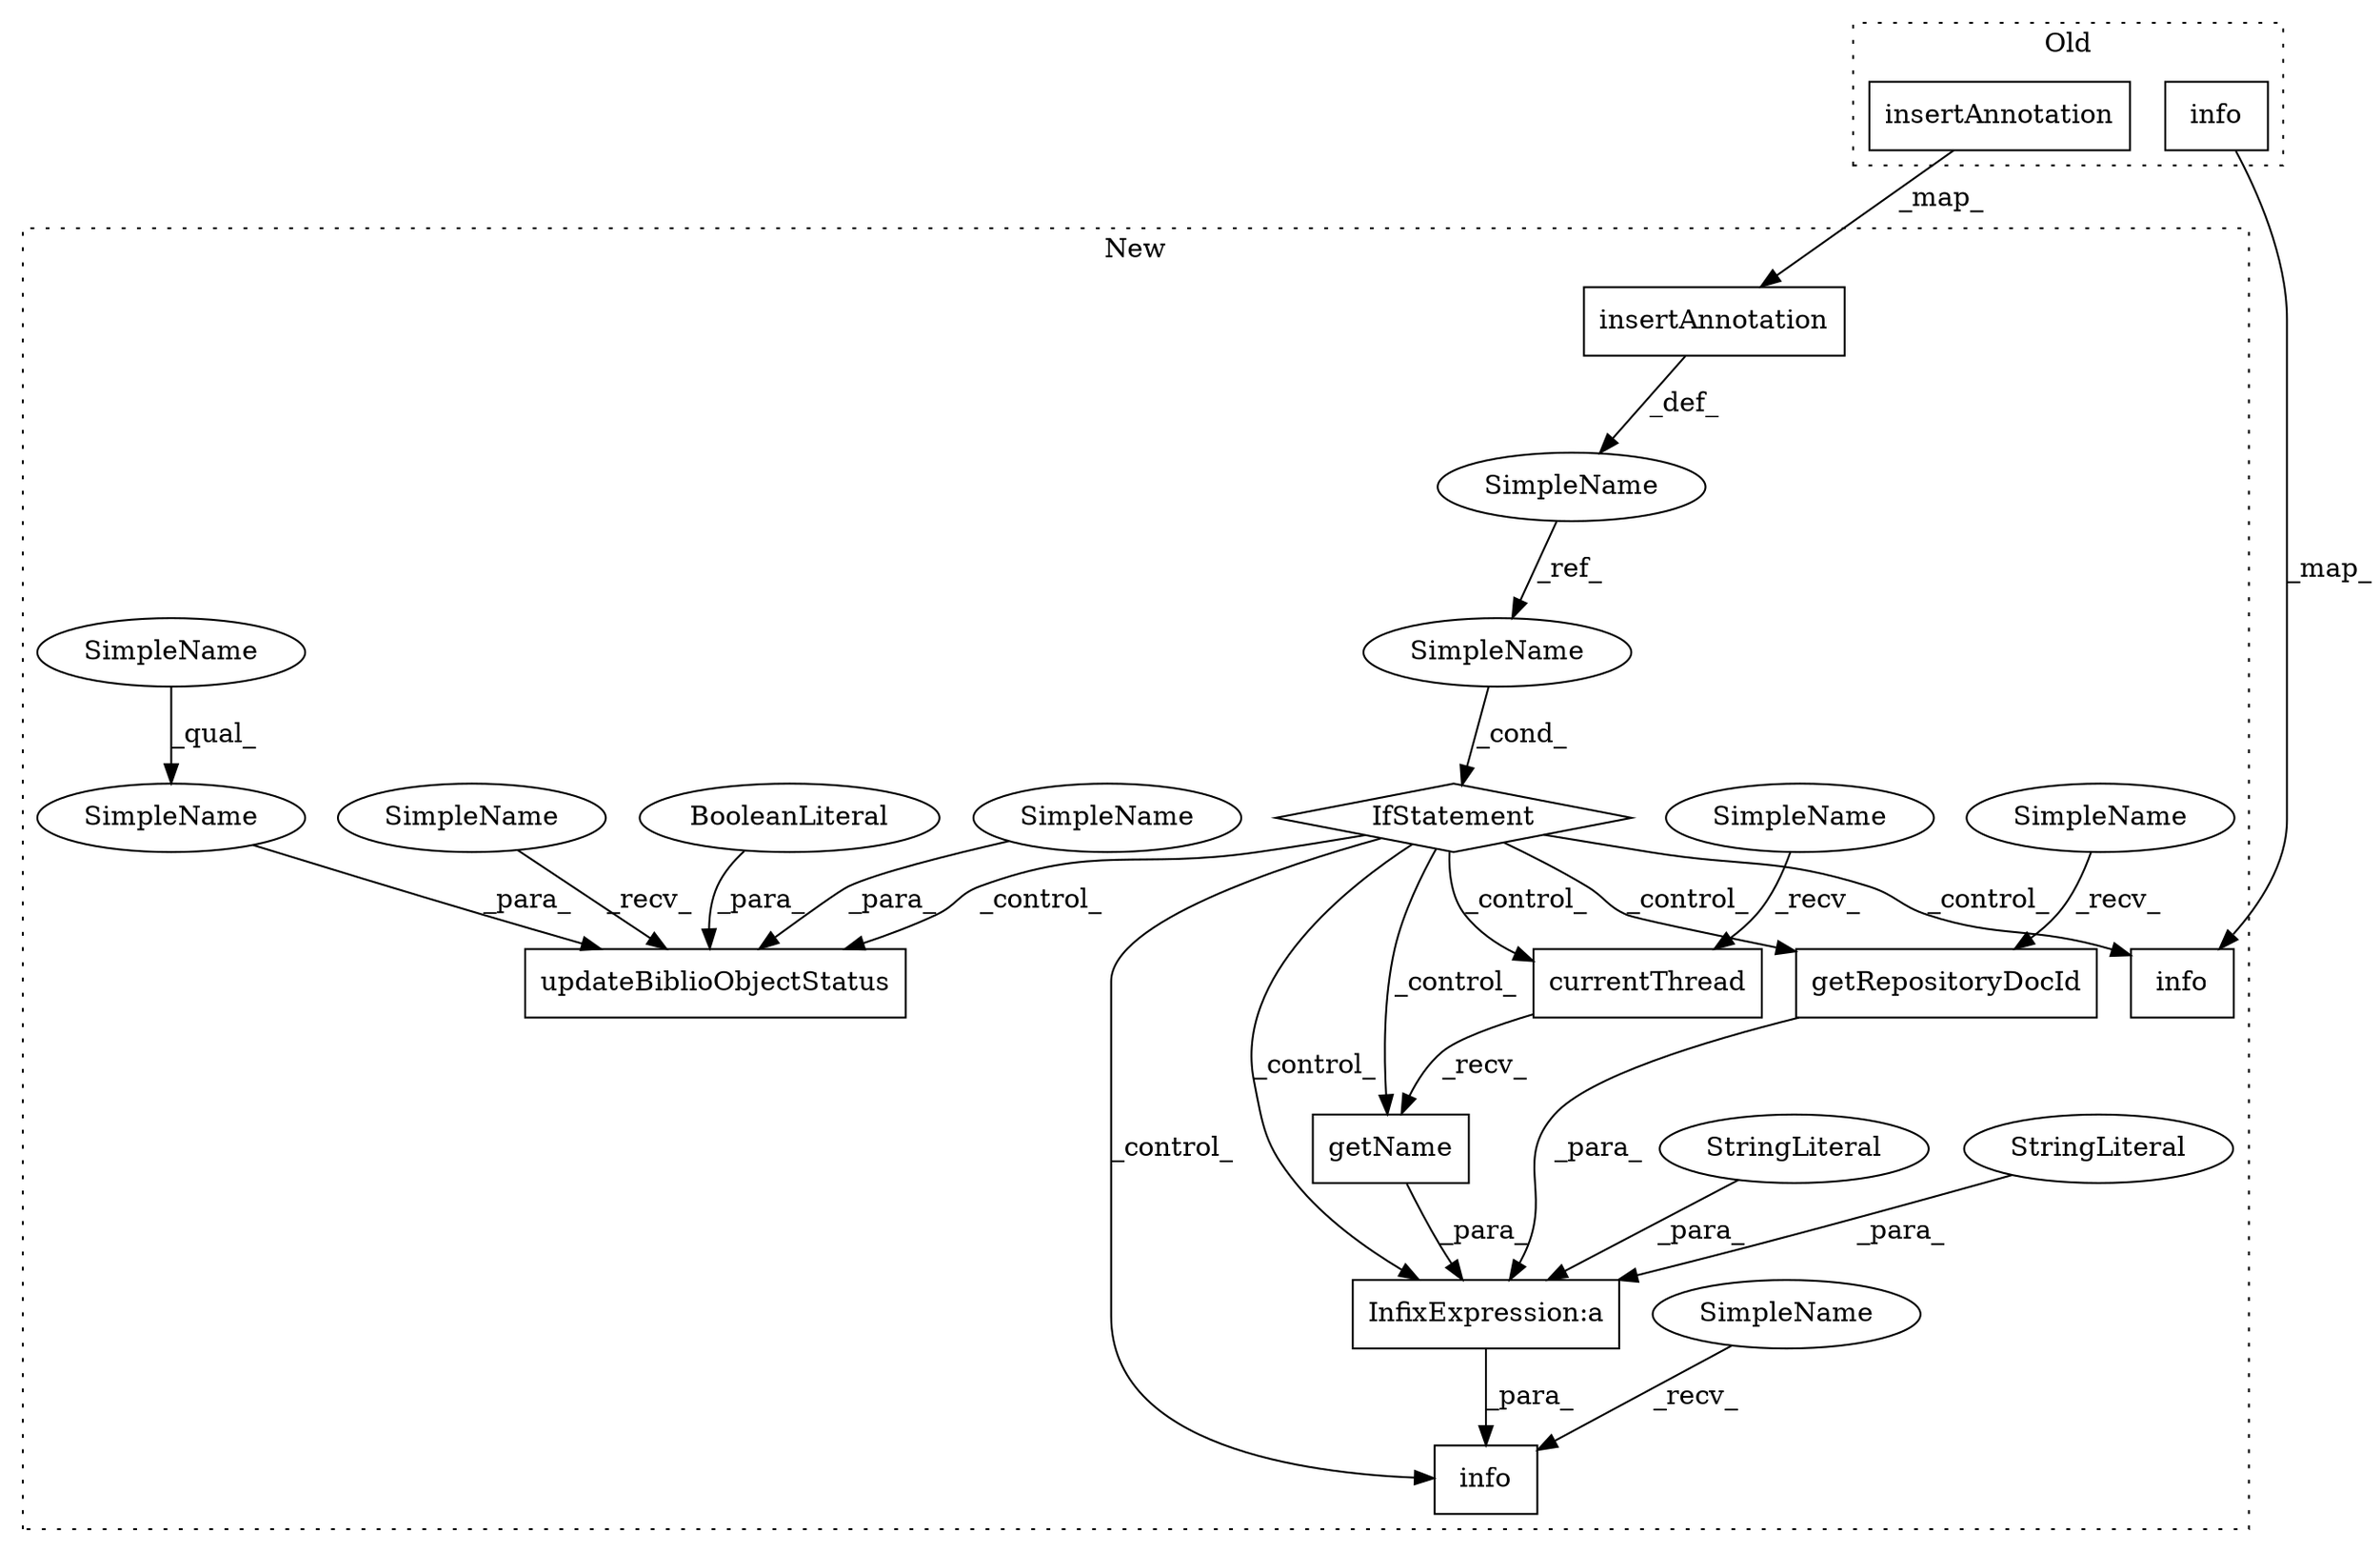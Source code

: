 digraph G {
subgraph cluster0 {
1 [label="info" a="32" s="1823,1949" l="5,1" shape="box"];
16 [label="insertAnnotation" a="32" s="1639,1697" l="17,1" shape="box"];
label = "Old";
style="dotted";
}
subgraph cluster1 {
2 [label="info" a="32" s="1894,2020" l="5,1" shape="box"];
3 [label="SimpleName" a="42" s="1696" l="8" shape="ellipse"];
4 [label="InfixExpression:a" a="27" s="2071" l="3" shape="box"];
5 [label="info" a="32" s="2059,2218" l="5,1" shape="box"];
6 [label="SimpleName" a="42" s="2052" l="6" shape="ellipse"];
7 [label="StringLiteral" a="45" s="2064" l="7" shape="ellipse"];
8 [label="getName" a="32" s="2097" l="9" shape="box"];
9 [label="updateBiblioObjectStatus" a="32" s="1810,1872" l="25,1" shape="box"];
10 [label="currentThread" a="32" s="2081" l="15" shape="box"];
11 [label="getRepositoryDocId" a="32" s="2149" l="20" shape="box"];
12 [label="BooleanLiteral" a="9" s="1867" l="5" shape="ellipse"];
13 [label="IfStatement" a="25" s="1779,1791" l="4,2" shape="diamond"];
14 [label="SimpleName" a="42" s="2136" l="12" shape="ellipse"];
15 [label="insertAnnotation" a="32" s="1710,1768" l="17,1" shape="box"];
17 [label="SimpleName" a="42" s="1849" l="16" shape="ellipse"];
18 [label="SimpleName" a="42" s="1835" l="12" shape="ellipse"];
19 [label="SimpleName" a="42" s="1807" l="2" shape="ellipse"];
20 [label="StringLiteral" a="45" s="2172" l="46" shape="ellipse"];
21 [label="SimpleName" a="42" s="1849" l="11" shape="ellipse"];
22 [label="SimpleName" a="42" s="1783" l="8" shape="ellipse"];
23 [label="SimpleName" a="42" s="2074" l="6" shape="ellipse"];
label = "New";
style="dotted";
}
1 -> 2 [label="_map_"];
3 -> 22 [label="_ref_"];
4 -> 5 [label="_para_"];
6 -> 5 [label="_recv_"];
7 -> 4 [label="_para_"];
8 -> 4 [label="_para_"];
10 -> 8 [label="_recv_"];
11 -> 4 [label="_para_"];
12 -> 9 [label="_para_"];
13 -> 10 [label="_control_"];
13 -> 8 [label="_control_"];
13 -> 9 [label="_control_"];
13 -> 5 [label="_control_"];
13 -> 2 [label="_control_"];
13 -> 4 [label="_control_"];
13 -> 11 [label="_control_"];
14 -> 11 [label="_recv_"];
15 -> 3 [label="_def_"];
16 -> 15 [label="_map_"];
17 -> 9 [label="_para_"];
18 -> 9 [label="_para_"];
19 -> 9 [label="_recv_"];
20 -> 4 [label="_para_"];
21 -> 17 [label="_qual_"];
22 -> 13 [label="_cond_"];
23 -> 10 [label="_recv_"];
}